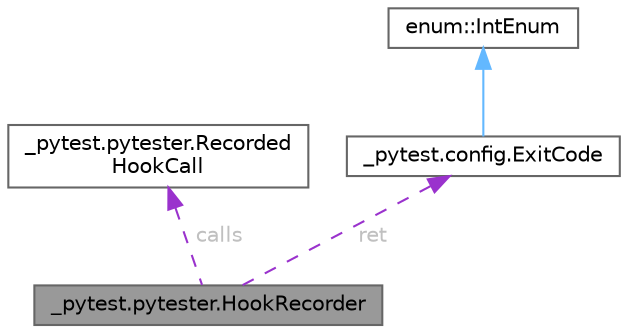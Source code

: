 digraph "_pytest.pytester.HookRecorder"
{
 // LATEX_PDF_SIZE
  bgcolor="transparent";
  edge [fontname=Helvetica,fontsize=10,labelfontname=Helvetica,labelfontsize=10];
  node [fontname=Helvetica,fontsize=10,shape=box,height=0.2,width=0.4];
  Node1 [id="Node000001",label="_pytest.pytester.HookRecorder",height=0.2,width=0.4,color="gray40", fillcolor="grey60", style="filled", fontcolor="black",tooltip=" "];
  Node2 -> Node1 [id="edge1_Node000001_Node000002",dir="back",color="darkorchid3",style="dashed",tooltip=" ",label=" calls",fontcolor="grey" ];
  Node2 [id="Node000002",label="_pytest.pytester.Recorded\lHookCall",height=0.2,width=0.4,color="gray40", fillcolor="white", style="filled",URL="$class__pytest_1_1pytester_1_1_recorded_hook_call.html",tooltip=" "];
  Node3 -> Node1 [id="edge2_Node000001_Node000003",dir="back",color="darkorchid3",style="dashed",tooltip=" ",label=" ret",fontcolor="grey" ];
  Node3 [id="Node000003",label="_pytest.config.ExitCode",height=0.2,width=0.4,color="gray40", fillcolor="white", style="filled",URL="$class__pytest_1_1config_1_1_exit_code.html",tooltip=" "];
  Node4 -> Node3 [id="edge3_Node000003_Node000004",dir="back",color="steelblue1",style="solid",tooltip=" "];
  Node4 [id="Node000004",label="enum::IntEnum",height=0.2,width=0.4,color="gray40", fillcolor="white", style="filled",tooltip=" "];
}
